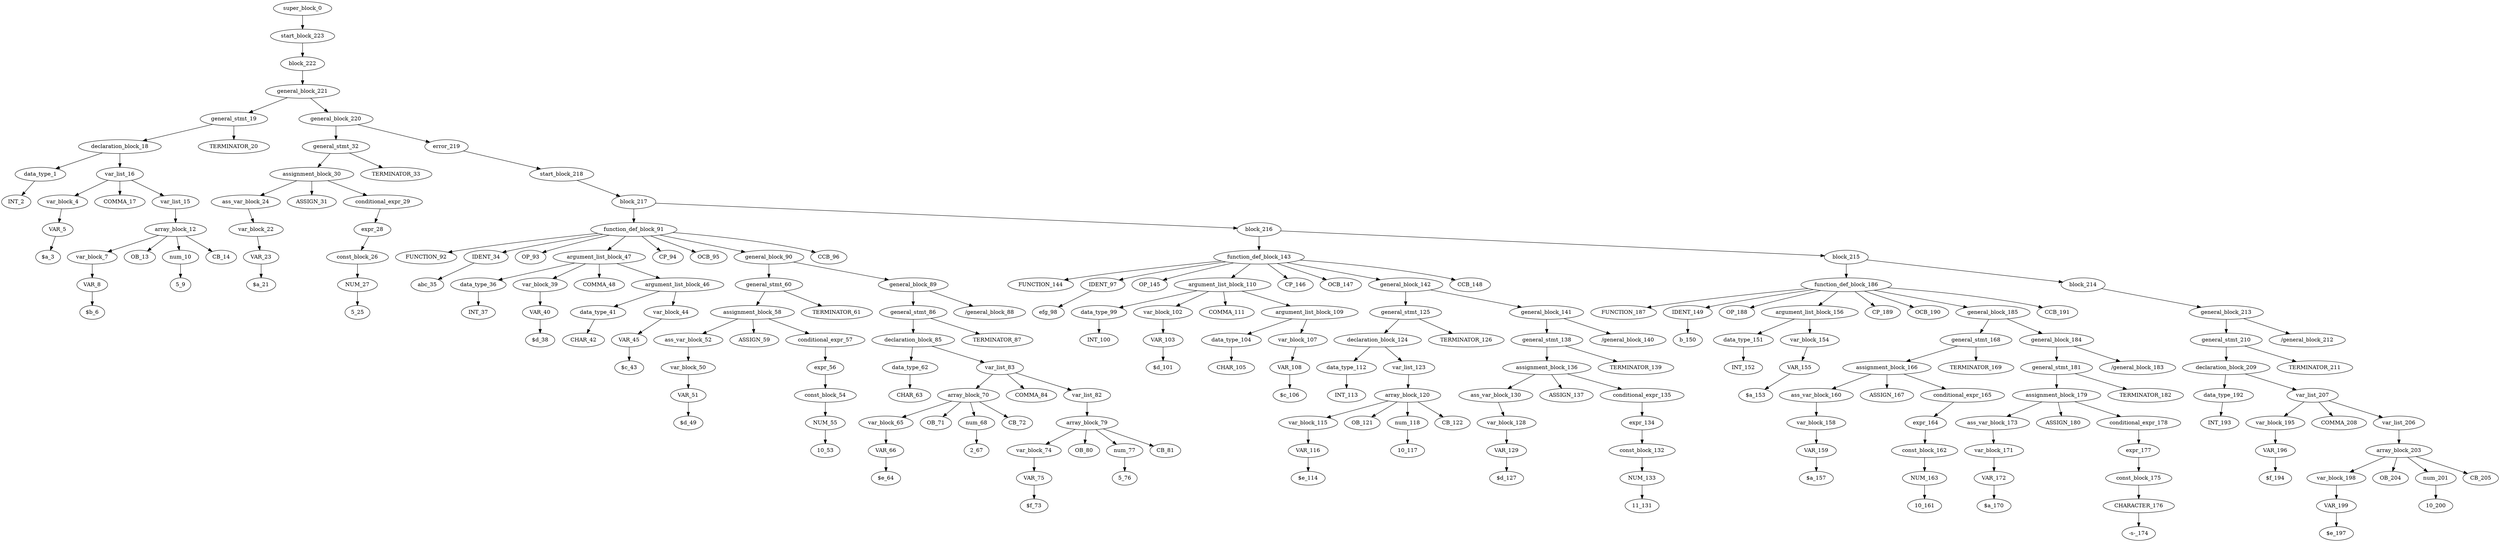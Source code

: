 digraph G {
	super_block_0 -> start_block_223 [key=0];
start_block_223 -> block_222 [key=1];
block_222 -> general_block_221 [key=2];
general_block_221 -> general_stmt_19 [key=3];
general_block_221 -> general_block_220 [key=22];
general_stmt_19 -> declaration_block_18 [key=4];
general_stmt_19 -> TERMINATOR_20 [key=21];
declaration_block_18 -> data_type_1 [key=5];
declaration_block_18 -> var_list_16 [key=7];
data_type_1 -> INT_2 [key=6];
var_list_16 -> var_block_4 [key=8];
var_list_16 -> COMMA_17 [key=11];
var_list_16 -> var_list_15 [key=12];
var_block_4 -> VAR_5 [key=9];
VAR_5 -> "$a_3" [key=10];
var_list_15 -> array_block_12 [key=13];
array_block_12 -> var_block_7 [key=14];
array_block_12 -> OB_13 [key=17];
array_block_12 -> num_10 [key=18];
array_block_12 -> CB_14 [key=20];
var_block_7 -> VAR_8 [key=15];
VAR_8 -> "$b_6" [key=16];
num_10 -> "5_9" [key=19];
general_block_220 -> general_stmt_32 [key=23];
general_block_220 -> error_219 [key=36];
general_stmt_32 -> assignment_block_30 [key=24];
general_stmt_32 -> TERMINATOR_33 [key=35];
assignment_block_30 -> ass_var_block_24 [key=25];
assignment_block_30 -> ASSIGN_31 [key=29];
assignment_block_30 -> conditional_expr_29 [key=30];
ass_var_block_24 -> var_block_22 [key=26];
var_block_22 -> VAR_23 [key=27];
VAR_23 -> "$a_21" [key=28];
conditional_expr_29 -> expr_28 [key=31];
expr_28 -> const_block_26 [key=32];
const_block_26 -> NUM_27 [key=33];
NUM_27 -> "5_25" [key=34];
error_219 -> start_block_218 [key=37];
start_block_218 -> block_217 [key=38];
block_217 -> function_def_block_91 [key=39];
block_217 -> block_216 [key=100];
function_def_block_91 -> FUNCTION_92 [key=40];
function_def_block_91 -> IDENT_34 [key=41];
function_def_block_91 -> OP_93 [key=43];
function_def_block_91 -> argument_list_block_47 [key=44];
function_def_block_91 -> CP_94 [key=57];
function_def_block_91 -> OCB_95 [key=58];
function_def_block_91 -> general_block_90 [key=59];
function_def_block_91 -> CCB_96 [key=99];
IDENT_34 -> abc_35 [key=42];
argument_list_block_47 -> data_type_36 [key=45];
argument_list_block_47 -> var_block_39 [key=47];
argument_list_block_47 -> COMMA_48 [key=50];
argument_list_block_47 -> argument_list_block_46 [key=51];
data_type_36 -> INT_37 [key=46];
var_block_39 -> VAR_40 [key=48];
VAR_40 -> "$d_38" [key=49];
argument_list_block_46 -> data_type_41 [key=52];
argument_list_block_46 -> var_block_44 [key=54];
data_type_41 -> CHAR_42 [key=53];
var_block_44 -> VAR_45 [key=55];
VAR_45 -> "$c_43" [key=56];
general_block_90 -> general_stmt_60 [key=60];
general_block_90 -> general_block_89 [key=73];
general_stmt_60 -> assignment_block_58 [key=61];
general_stmt_60 -> TERMINATOR_61 [key=72];
assignment_block_58 -> ass_var_block_52 [key=62];
assignment_block_58 -> ASSIGN_59 [key=66];
assignment_block_58 -> conditional_expr_57 [key=67];
ass_var_block_52 -> var_block_50 [key=63];
var_block_50 -> VAR_51 [key=64];
VAR_51 -> "$d_49" [key=65];
conditional_expr_57 -> expr_56 [key=68];
expr_56 -> const_block_54 [key=69];
const_block_54 -> NUM_55 [key=70];
NUM_55 -> "10_53" [key=71];
general_block_89 -> general_stmt_86 [key=74];
general_block_89 -> "/general_block_88" [key=98];
general_stmt_86 -> declaration_block_85 [key=75];
general_stmt_86 -> TERMINATOR_87 [key=97];
declaration_block_85 -> data_type_62 [key=76];
declaration_block_85 -> var_list_83 [key=78];
data_type_62 -> CHAR_63 [key=77];
var_list_83 -> array_block_70 [key=79];
var_list_83 -> COMMA_84 [key=87];
var_list_83 -> var_list_82 [key=88];
array_block_70 -> var_block_65 [key=80];
array_block_70 -> OB_71 [key=83];
array_block_70 -> num_68 [key=84];
array_block_70 -> CB_72 [key=86];
var_block_65 -> VAR_66 [key=81];
VAR_66 -> "$e_64" [key=82];
num_68 -> "2_67" [key=85];
var_list_82 -> array_block_79 [key=89];
array_block_79 -> var_block_74 [key=90];
array_block_79 -> OB_80 [key=93];
array_block_79 -> num_77 [key=94];
array_block_79 -> CB_81 [key=96];
var_block_74 -> VAR_75 [key=91];
VAR_75 -> "$f_73" [key=92];
num_77 -> "5_76" [key=95];
block_216 -> function_def_block_143 [key=101];
block_216 -> block_215 [key=152];
function_def_block_143 -> FUNCTION_144 [key=102];
function_def_block_143 -> IDENT_97 [key=103];
function_def_block_143 -> OP_145 [key=105];
function_def_block_143 -> argument_list_block_110 [key=106];
function_def_block_143 -> CP_146 [key=119];
function_def_block_143 -> OCB_147 [key=120];
function_def_block_143 -> general_block_142 [key=121];
function_def_block_143 -> CCB_148 [key=151];
IDENT_97 -> efg_98 [key=104];
argument_list_block_110 -> data_type_99 [key=107];
argument_list_block_110 -> var_block_102 [key=109];
argument_list_block_110 -> COMMA_111 [key=112];
argument_list_block_110 -> argument_list_block_109 [key=113];
data_type_99 -> INT_100 [key=108];
var_block_102 -> VAR_103 [key=110];
VAR_103 -> "$d_101" [key=111];
argument_list_block_109 -> data_type_104 [key=114];
argument_list_block_109 -> var_block_107 [key=116];
data_type_104 -> CHAR_105 [key=115];
var_block_107 -> VAR_108 [key=117];
VAR_108 -> "$c_106" [key=118];
general_block_142 -> general_stmt_125 [key=122];
general_block_142 -> general_block_141 [key=136];
general_stmt_125 -> declaration_block_124 [key=123];
general_stmt_125 -> TERMINATOR_126 [key=135];
declaration_block_124 -> data_type_112 [key=124];
declaration_block_124 -> var_list_123 [key=126];
data_type_112 -> INT_113 [key=125];
var_list_123 -> array_block_120 [key=127];
array_block_120 -> var_block_115 [key=128];
array_block_120 -> OB_121 [key=131];
array_block_120 -> num_118 [key=132];
array_block_120 -> CB_122 [key=134];
var_block_115 -> VAR_116 [key=129];
VAR_116 -> "$e_114" [key=130];
num_118 -> "10_117" [key=133];
general_block_141 -> general_stmt_138 [key=137];
general_block_141 -> "/general_block_140" [key=150];
general_stmt_138 -> assignment_block_136 [key=138];
general_stmt_138 -> TERMINATOR_139 [key=149];
assignment_block_136 -> ass_var_block_130 [key=139];
assignment_block_136 -> ASSIGN_137 [key=143];
assignment_block_136 -> conditional_expr_135 [key=144];
ass_var_block_130 -> var_block_128 [key=140];
var_block_128 -> VAR_129 [key=141];
VAR_129 -> "$d_127" [key=142];
conditional_expr_135 -> expr_134 [key=145];
expr_134 -> const_block_132 [key=146];
const_block_132 -> NUM_133 [key=147];
NUM_133 -> "11_131" [key=148];
block_215 -> function_def_block_186 [key=153];
block_215 -> block_214 [key=196];
function_def_block_186 -> FUNCTION_187 [key=154];
function_def_block_186 -> IDENT_149 [key=155];
function_def_block_186 -> OP_188 [key=157];
function_def_block_186 -> argument_list_block_156 [key=158];
function_def_block_186 -> CP_189 [key=164];
function_def_block_186 -> OCB_190 [key=165];
function_def_block_186 -> general_block_185 [key=166];
function_def_block_186 -> CCB_191 [key=195];
IDENT_149 -> b_150 [key=156];
argument_list_block_156 -> data_type_151 [key=159];
argument_list_block_156 -> var_block_154 [key=161];
data_type_151 -> INT_152 [key=160];
var_block_154 -> VAR_155 [key=162];
VAR_155 -> "$a_153" [key=163];
general_block_185 -> general_stmt_168 [key=167];
general_block_185 -> general_block_184 [key=180];
general_stmt_168 -> assignment_block_166 [key=168];
general_stmt_168 -> TERMINATOR_169 [key=179];
assignment_block_166 -> ass_var_block_160 [key=169];
assignment_block_166 -> ASSIGN_167 [key=173];
assignment_block_166 -> conditional_expr_165 [key=174];
ass_var_block_160 -> var_block_158 [key=170];
var_block_158 -> VAR_159 [key=171];
VAR_159 -> "$a_157" [key=172];
conditional_expr_165 -> expr_164 [key=175];
expr_164 -> const_block_162 [key=176];
const_block_162 -> NUM_163 [key=177];
NUM_163 -> "10_161" [key=178];
general_block_184 -> general_stmt_181 [key=181];
general_block_184 -> "/general_block_183" [key=194];
general_stmt_181 -> assignment_block_179 [key=182];
general_stmt_181 -> TERMINATOR_182 [key=193];
assignment_block_179 -> ass_var_block_173 [key=183];
assignment_block_179 -> ASSIGN_180 [key=187];
assignment_block_179 -> conditional_expr_178 [key=188];
ass_var_block_173 -> var_block_171 [key=184];
var_block_171 -> VAR_172 [key=185];
VAR_172 -> "$a_170" [key=186];
conditional_expr_178 -> expr_177 [key=189];
expr_177 -> const_block_175 [key=190];
const_block_175 -> CHARACTER_176 [key=191];
CHARACTER_176 -> "-s-_174" [key=192];
block_214 -> general_block_213 [key=197];
general_block_213 -> general_stmt_210 [key=198];
general_block_213 -> "/general_block_212" [key=217];
general_stmt_210 -> declaration_block_209 [key=199];
general_stmt_210 -> TERMINATOR_211 [key=216];
declaration_block_209 -> data_type_192 [key=200];
declaration_block_209 -> var_list_207 [key=202];
data_type_192 -> INT_193 [key=201];
var_list_207 -> var_block_195 [key=203];
var_list_207 -> COMMA_208 [key=206];
var_list_207 -> var_list_206 [key=207];
var_block_195 -> VAR_196 [key=204];
VAR_196 -> "$f_194" [key=205];
var_list_206 -> array_block_203 [key=208];
array_block_203 -> var_block_198 [key=209];
array_block_203 -> OB_204 [key=212];
array_block_203 -> num_201 [key=213];
array_block_203 -> CB_205 [key=215];
var_block_198 -> VAR_199 [key=210];
VAR_199 -> "$e_197" [key=211];
num_201 -> "10_200" [key=214];
}
